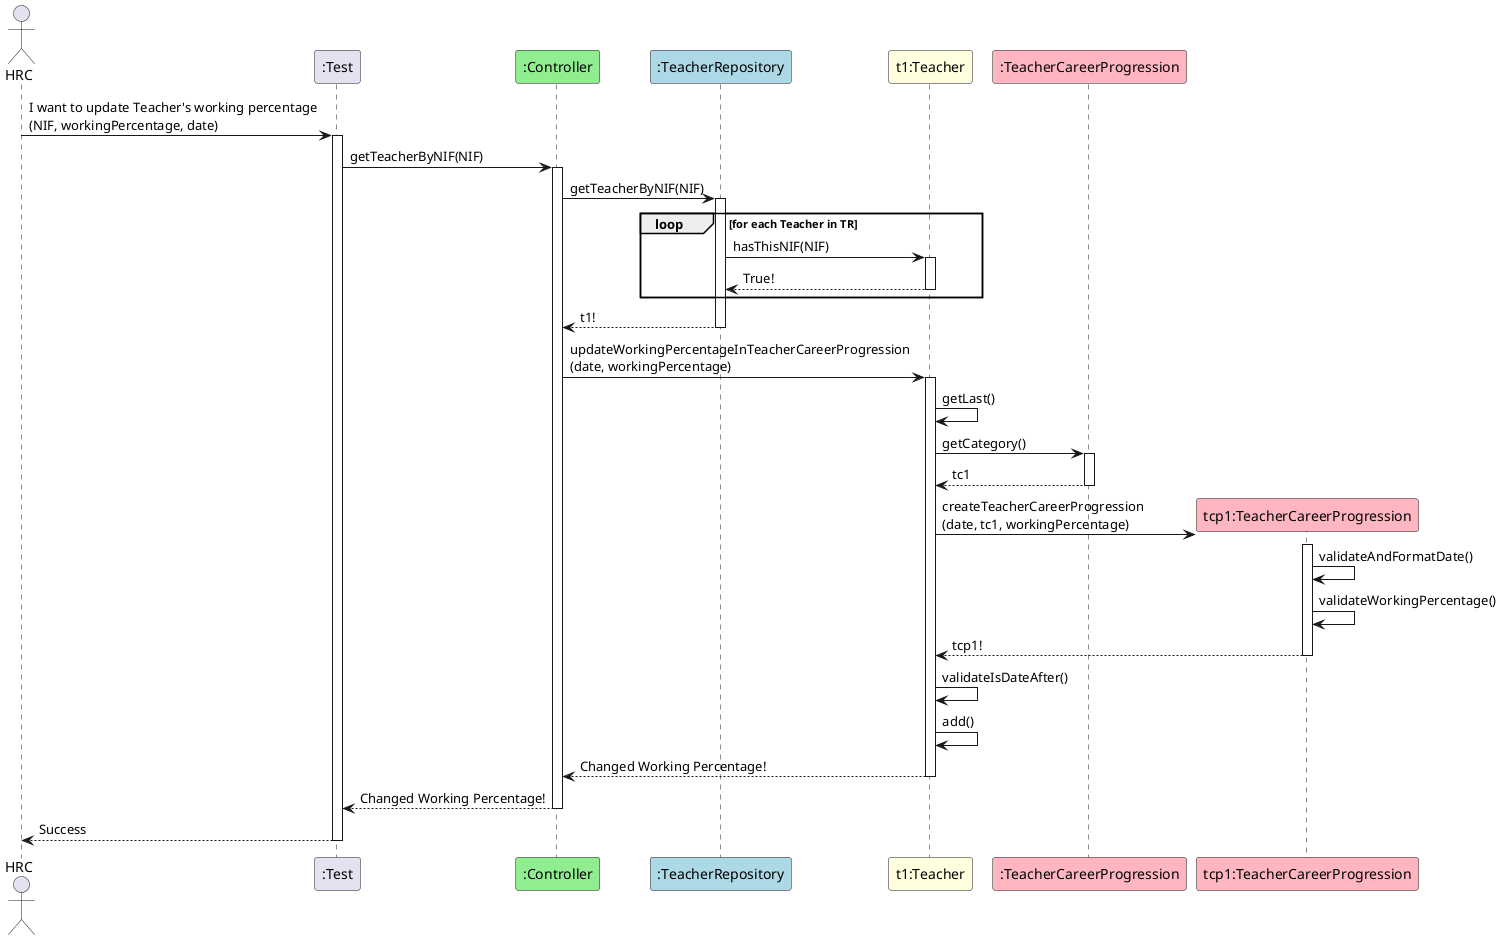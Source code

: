 @startuml

actor HRC
participant ":Test" as Test
participant ":Controller" as Controller #lightgreen
participant ":TeacherRepository" as TR #lightblue
participant "t1:Teacher" as Teacher #lightyellow
participant ":TeacherCareerProgression" as TCP #lightpink
participant "tcp1:TeacherCareerProgression" as TCP1 #lightpink

HRC -> Test : I want to update Teacher's working percentage \n(NIF, workingPercentage, date)
activate Test
Test -> Controller : getTeacherByNIF(NIF)
activate Controller

Controller -> TR : getTeacherByNIF(NIF)
activate TR

loop for each Teacher in TR
    TR -> Teacher : hasThisNIF(NIF)
    activate Teacher
    Teacher --> TR : True!
    deactivate Teacher
end

TR --> Controller : t1!
deactivate TR

Controller -> Teacher : updateWorkingPercentageInTeacherCareerProgression \n(date, workingPercentage)
activate Teacher
Teacher -> Teacher : getLast()
Teacher -> TCP : getCategory()
activate TCP
TCP --> Teacher : tc1
deactivate TCP
Teacher -> TCP1** : createTeacherCareerProgression \n(date, tc1, workingPercentage)
activate TCP1
TCP1 -> TCP1 : validateAndFormatDate()
TCP1 -> TCP1 : validateWorkingPercentage()
TCP1 --> Teacher : tcp1!
deactivate TCP1
Teacher -> Teacher : validateIsDateAfter()
Teacher -> Teacher : add()

Teacher --> Controller : Changed Working Percentage!
deactivate Teacher

Controller --> Test : Changed Working Percentage!
deactivate Controller
Test --> HRC : Success
deactivate Test

@enduml